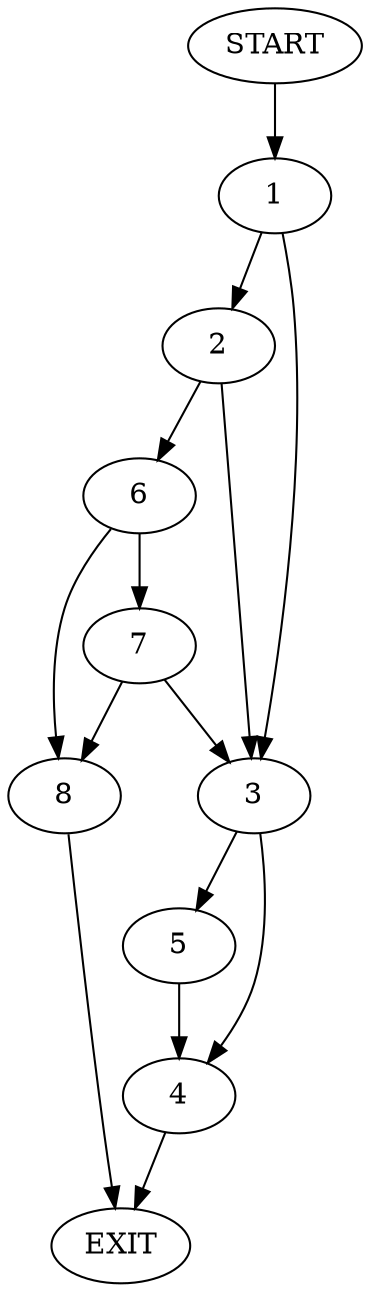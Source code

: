 digraph {
0 [label="START"]
9 [label="EXIT"]
0 -> 1
1 -> 2
1 -> 3
3 -> 4
3 -> 5
2 -> 3
2 -> 6
6 -> 7
6 -> 8
7 -> 8
7 -> 3
8 -> 9
4 -> 9
5 -> 4
}
